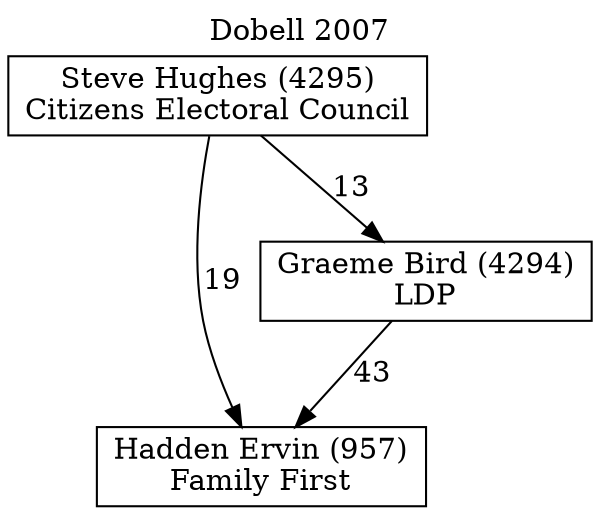// House preference flow
digraph "Hadden Ervin (957)_Dobell_2007" {
	graph [label="Dobell 2007" labelloc=t mclimit=10]
	node [shape=box]
	"Hadden Ervin (957)" [label="Hadden Ervin (957)
Family First"]
	"Graeme Bird (4294)" [label="Graeme Bird (4294)
LDP"]
	"Steve Hughes (4295)" [label="Steve Hughes (4295)
Citizens Electoral Council"]
	"Graeme Bird (4294)" -> "Hadden Ervin (957)" [label=43]
	"Steve Hughes (4295)" -> "Graeme Bird (4294)" [label=13]
	"Steve Hughes (4295)" -> "Hadden Ervin (957)" [label=19]
}
